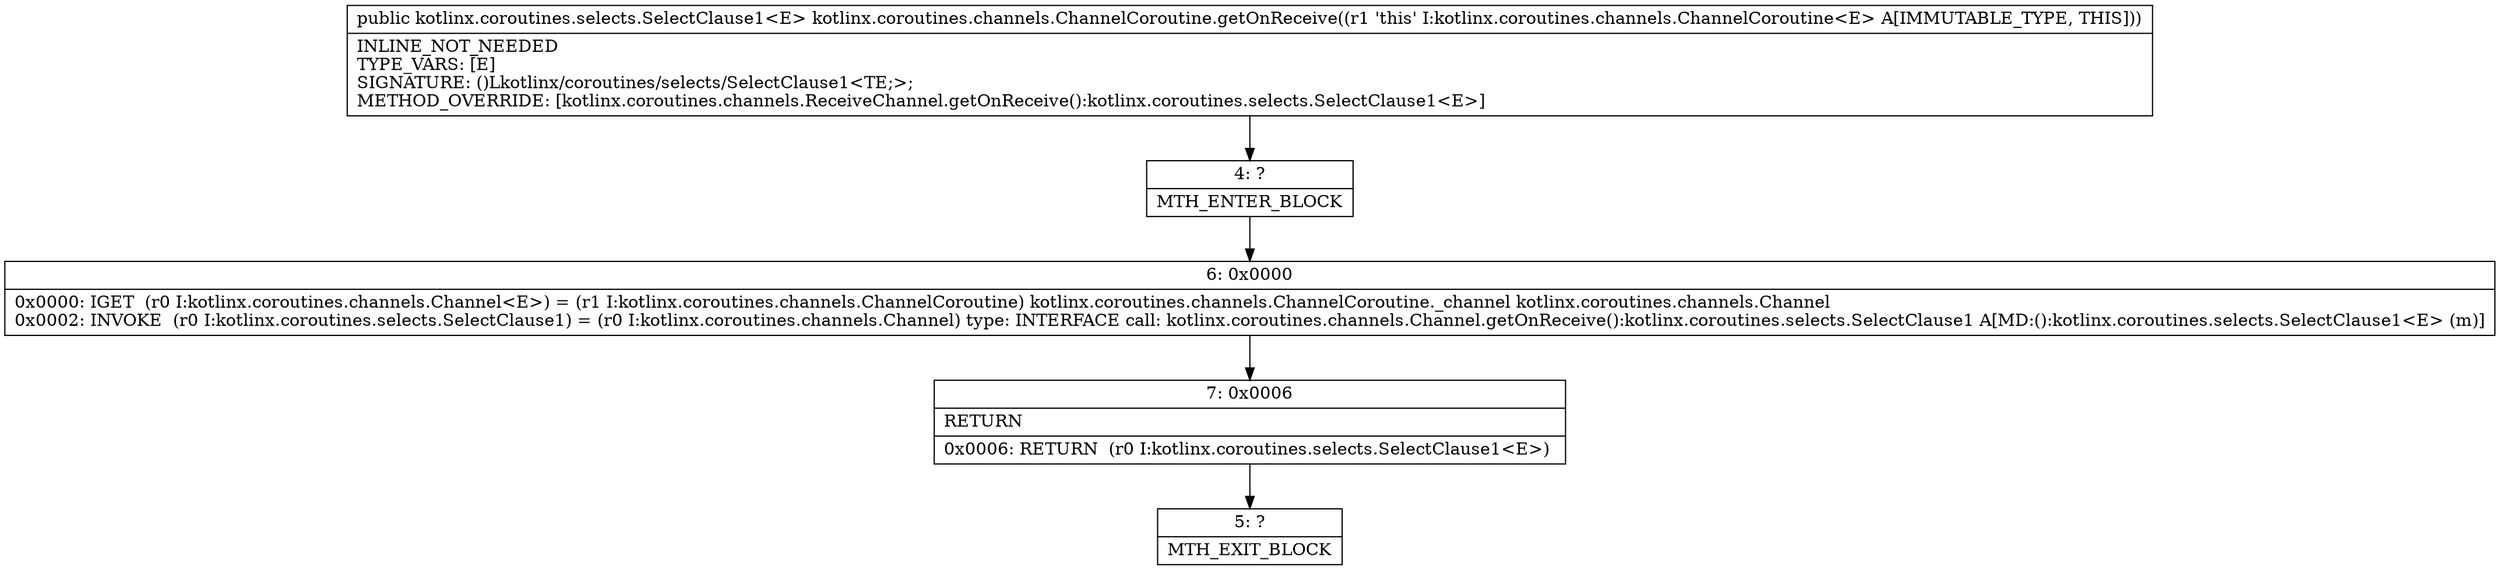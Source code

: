 digraph "CFG forkotlinx.coroutines.channels.ChannelCoroutine.getOnReceive()Lkotlinx\/coroutines\/selects\/SelectClause1;" {
Node_4 [shape=record,label="{4\:\ ?|MTH_ENTER_BLOCK\l}"];
Node_6 [shape=record,label="{6\:\ 0x0000|0x0000: IGET  (r0 I:kotlinx.coroutines.channels.Channel\<E\>) = (r1 I:kotlinx.coroutines.channels.ChannelCoroutine) kotlinx.coroutines.channels.ChannelCoroutine._channel kotlinx.coroutines.channels.Channel \l0x0002: INVOKE  (r0 I:kotlinx.coroutines.selects.SelectClause1) = (r0 I:kotlinx.coroutines.channels.Channel) type: INTERFACE call: kotlinx.coroutines.channels.Channel.getOnReceive():kotlinx.coroutines.selects.SelectClause1 A[MD:():kotlinx.coroutines.selects.SelectClause1\<E\> (m)]\l}"];
Node_7 [shape=record,label="{7\:\ 0x0006|RETURN\l|0x0006: RETURN  (r0 I:kotlinx.coroutines.selects.SelectClause1\<E\>) \l}"];
Node_5 [shape=record,label="{5\:\ ?|MTH_EXIT_BLOCK\l}"];
MethodNode[shape=record,label="{public kotlinx.coroutines.selects.SelectClause1\<E\> kotlinx.coroutines.channels.ChannelCoroutine.getOnReceive((r1 'this' I:kotlinx.coroutines.channels.ChannelCoroutine\<E\> A[IMMUTABLE_TYPE, THIS]))  | INLINE_NOT_NEEDED\lTYPE_VARS: [E]\lSIGNATURE: ()Lkotlinx\/coroutines\/selects\/SelectClause1\<TE;\>;\lMETHOD_OVERRIDE: [kotlinx.coroutines.channels.ReceiveChannel.getOnReceive():kotlinx.coroutines.selects.SelectClause1\<E\>]\l}"];
MethodNode -> Node_4;Node_4 -> Node_6;
Node_6 -> Node_7;
Node_7 -> Node_5;
}

